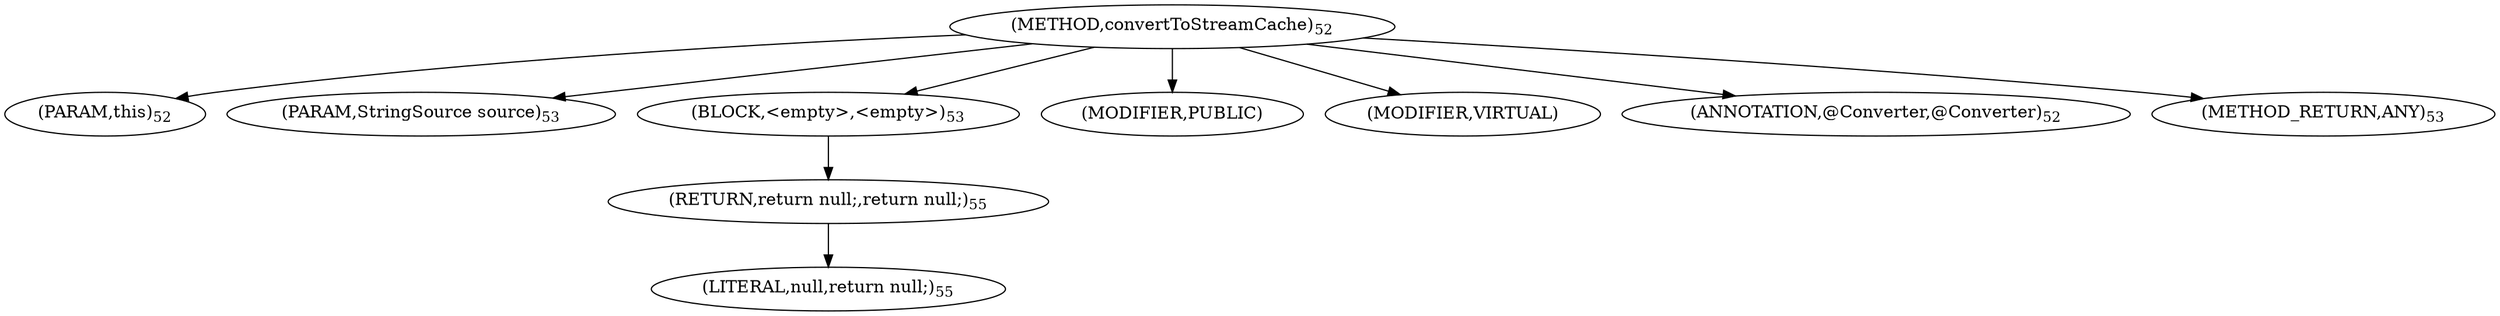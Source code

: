 digraph "convertToStreamCache" {  
"74" [label = <(METHOD,convertToStreamCache)<SUB>52</SUB>> ]
"75" [label = <(PARAM,this)<SUB>52</SUB>> ]
"76" [label = <(PARAM,StringSource source)<SUB>53</SUB>> ]
"77" [label = <(BLOCK,&lt;empty&gt;,&lt;empty&gt;)<SUB>53</SUB>> ]
"78" [label = <(RETURN,return null;,return null;)<SUB>55</SUB>> ]
"79" [label = <(LITERAL,null,return null;)<SUB>55</SUB>> ]
"80" [label = <(MODIFIER,PUBLIC)> ]
"81" [label = <(MODIFIER,VIRTUAL)> ]
"82" [label = <(ANNOTATION,@Converter,@Converter)<SUB>52</SUB>> ]
"83" [label = <(METHOD_RETURN,ANY)<SUB>53</SUB>> ]
  "74" -> "75" 
  "74" -> "76" 
  "74" -> "77" 
  "74" -> "80" 
  "74" -> "81" 
  "74" -> "82" 
  "74" -> "83" 
  "77" -> "78" 
  "78" -> "79" 
}
